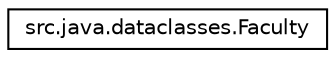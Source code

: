 digraph "Graphical Class Hierarchy"
{
 // LATEX_PDF_SIZE
  edge [fontname="Helvetica",fontsize="10",labelfontname="Helvetica",labelfontsize="10"];
  node [fontname="Helvetica",fontsize="10",shape=record];
  rankdir="LR";
  Node0 [label="src.java.dataclasses.Faculty",height=0.2,width=0.4,color="black", fillcolor="white", style="filled",URL="$classsrc_1_1java_1_1dataclasses_1_1_faculty.html",tooltip=" "];
}
